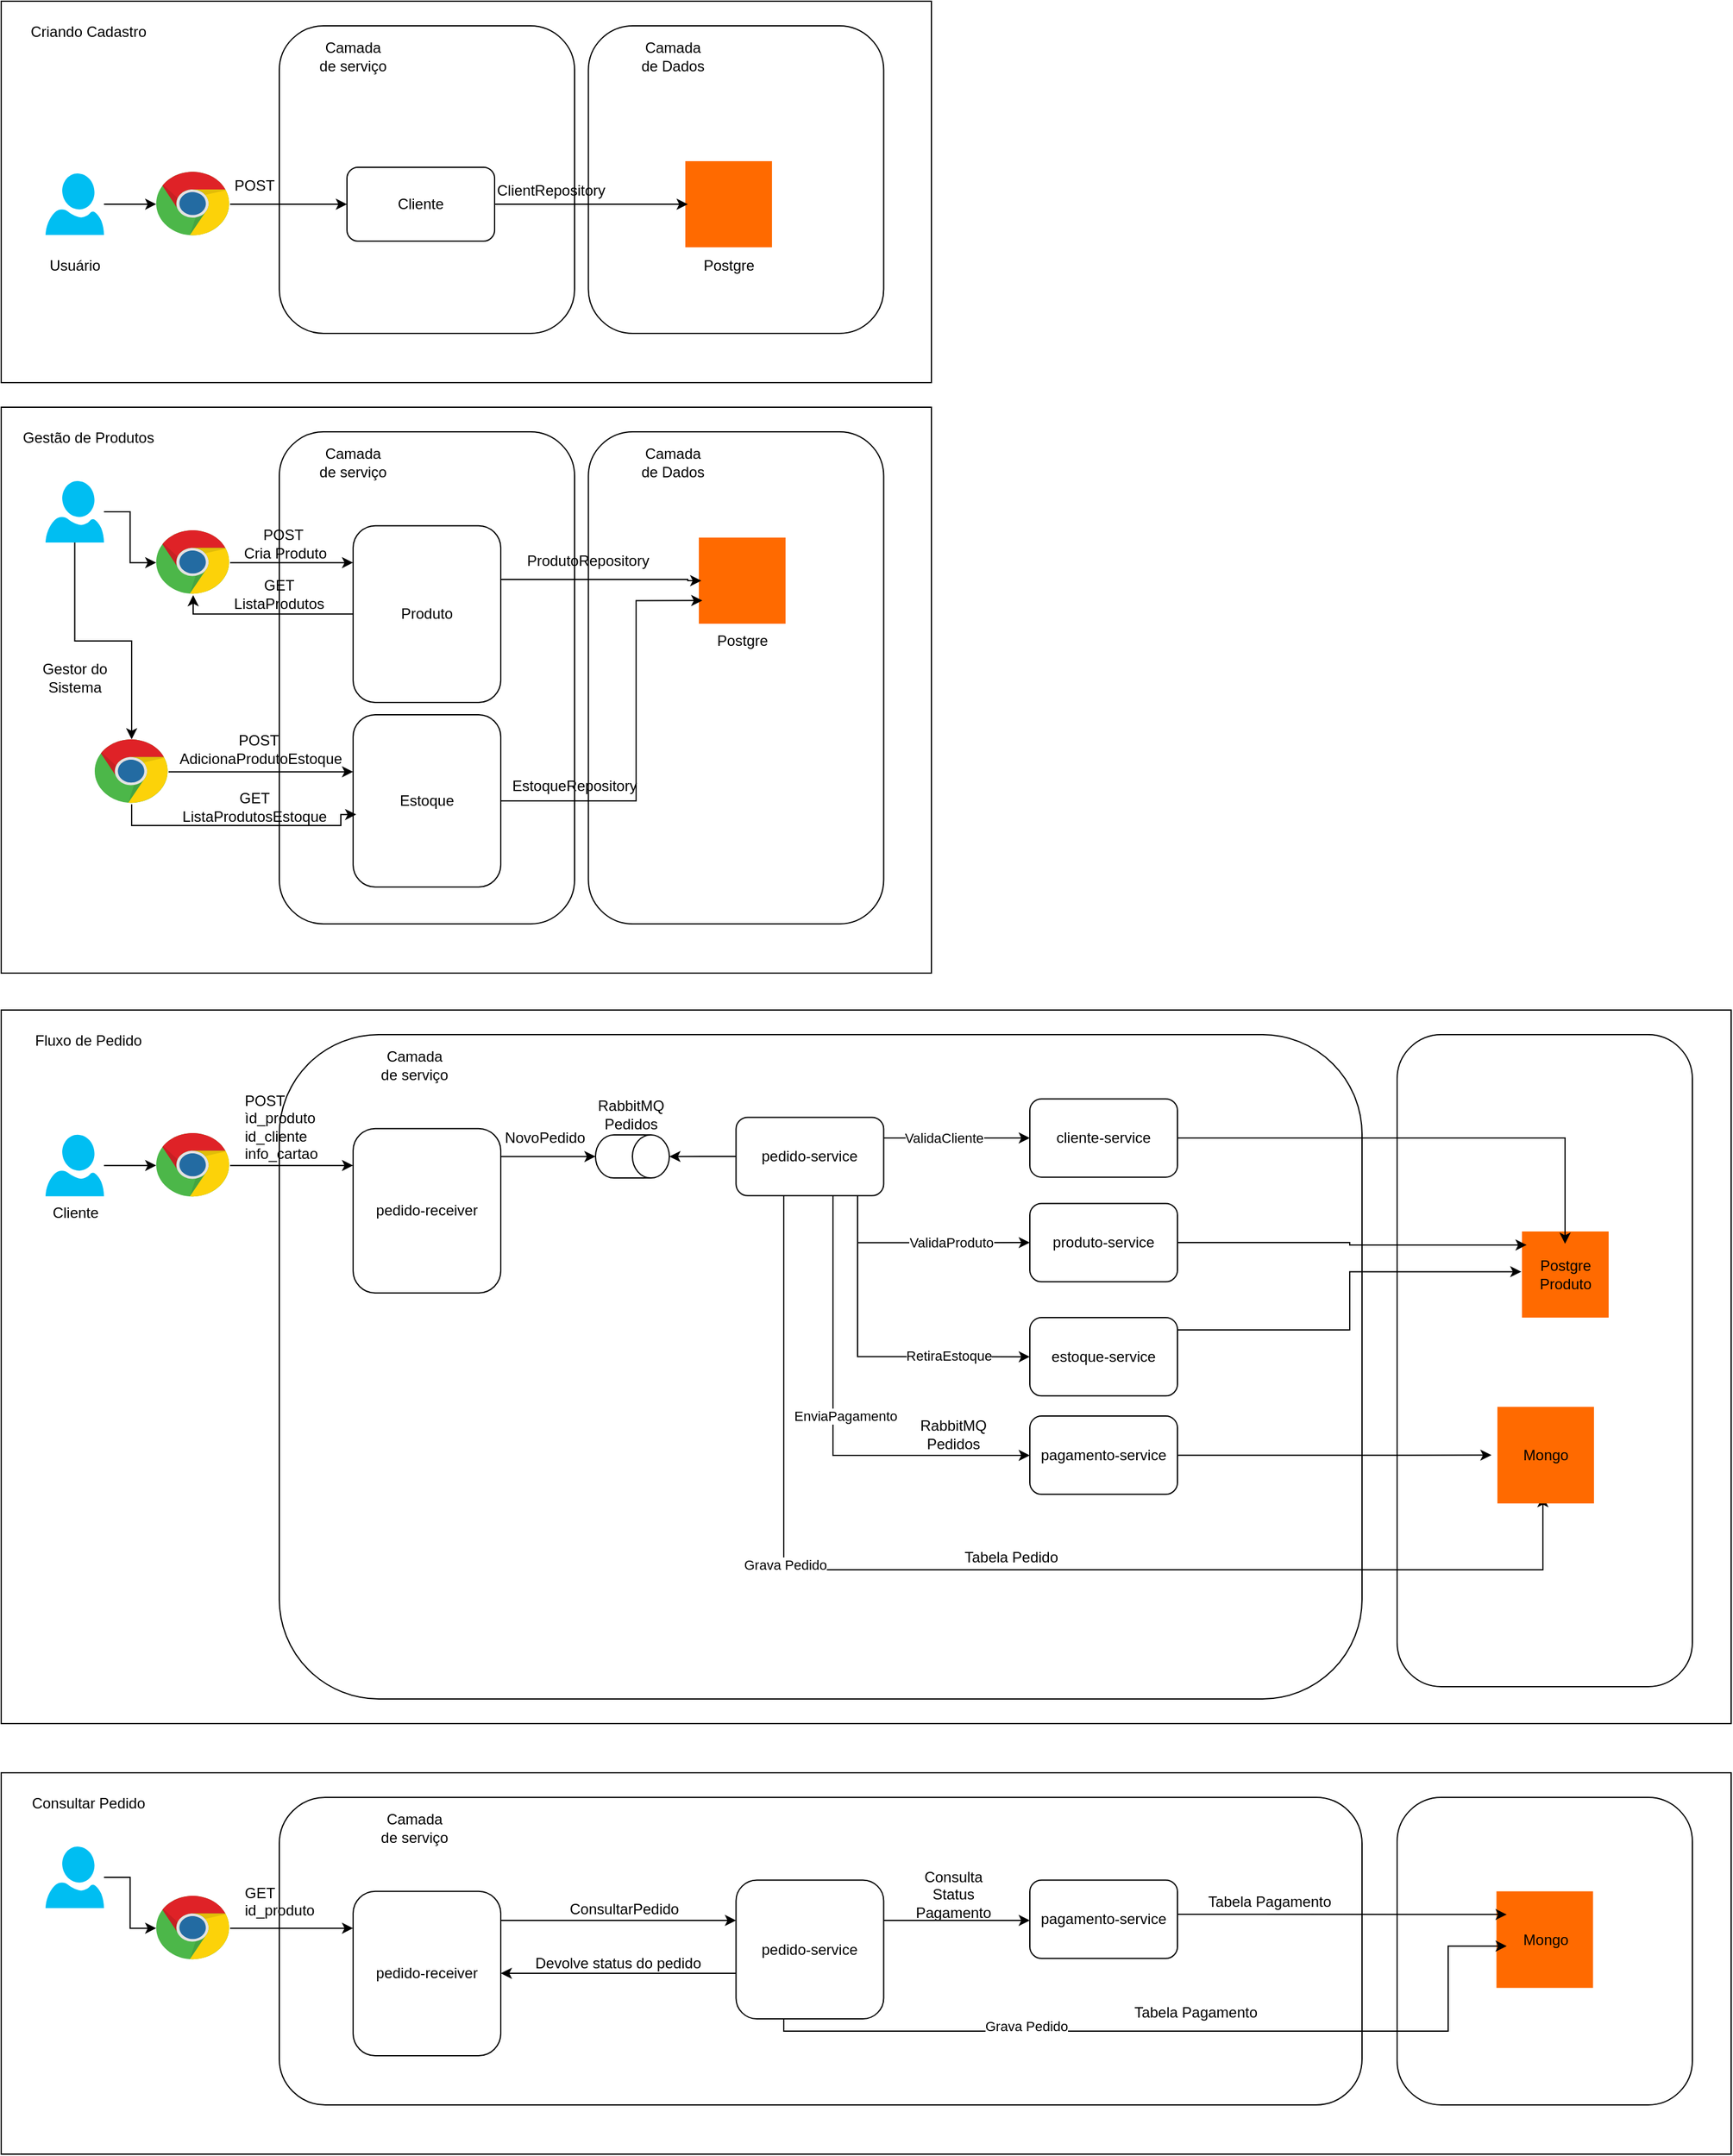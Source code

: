 <mxfile version="27.0.5" pages="3">
  <diagram id="vfVdRJ-nQ8jURo-Xbm66" name="Arquitetura de Sistema">
    <mxGraphModel dx="2037" dy="1073" grid="1" gridSize="10" guides="1" tooltips="1" connect="1" arrows="1" fold="1" page="1" pageScale="1" pageWidth="850" pageHeight="1100" math="0" shadow="0">
      <root>
        <mxCell id="0" />
        <mxCell id="1" parent="0" />
        <mxCell id="kMaA4LB59OR_5pYYrRgS-21" value="" style="rounded=0;whiteSpace=wrap;html=1;" parent="1" vertex="1">
          <mxGeometry x="24" y="670" width="756" height="310" as="geometry" />
        </mxCell>
        <mxCell id="kMaA4LB59OR_5pYYrRgS-20" style="edgeStyle=orthogonalEdgeStyle;rounded=0;orthogonalLoop=1;jettySize=auto;html=1;" parent="1" source="kMaA4LB59OR_5pYYrRgS-12" target="kMaA4LB59OR_5pYYrRgS-16" edge="1">
          <mxGeometry relative="1" as="geometry" />
        </mxCell>
        <mxCell id="kMaA4LB59OR_5pYYrRgS-12" value="" style="verticalLabelPosition=bottom;html=1;verticalAlign=top;align=center;strokeColor=none;fillColor=#00BEF2;shape=mxgraph.azure.user;" parent="1" vertex="1">
          <mxGeometry x="60" y="810" width="47.5" height="50" as="geometry" />
        </mxCell>
        <mxCell id="kMaA4LB59OR_5pYYrRgS-16" value="" style="dashed=0;outlineConnect=0;html=1;align=center;labelPosition=center;verticalLabelPosition=bottom;verticalAlign=top;shape=mxgraph.weblogos.chrome" parent="1" vertex="1">
          <mxGeometry x="150" y="808.65" width="60" height="52.7" as="geometry" />
        </mxCell>
        <mxCell id="kMaA4LB59OR_5pYYrRgS-18" value="" style="rounded=1;whiteSpace=wrap;html=1;" parent="1" vertex="1">
          <mxGeometry x="250" y="690" width="240" height="250" as="geometry" />
        </mxCell>
        <mxCell id="kMaA4LB59OR_5pYYrRgS-19" value="" style="rounded=1;whiteSpace=wrap;html=1;" parent="1" vertex="1">
          <mxGeometry x="501.22" y="690" width="240" height="250" as="geometry" />
        </mxCell>
        <mxCell id="kMaA4LB59OR_5pYYrRgS-22" value="Criando Cadastro" style="text;html=1;align=center;verticalAlign=middle;whiteSpace=wrap;rounded=0;" parent="1" vertex="1">
          <mxGeometry x="30" y="680" width="130" height="30" as="geometry" />
        </mxCell>
        <mxCell id="kMaA4LB59OR_5pYYrRgS-23" value="Cliente" style="rounded=1;whiteSpace=wrap;html=1;" parent="1" vertex="1">
          <mxGeometry x="305" y="805" width="120" height="60" as="geometry" />
        </mxCell>
        <mxCell id="kMaA4LB59OR_5pYYrRgS-24" value="Camada de serviço" style="text;html=1;align=center;verticalAlign=middle;whiteSpace=wrap;rounded=0;" parent="1" vertex="1">
          <mxGeometry x="280" y="700" width="60" height="30" as="geometry" />
        </mxCell>
        <mxCell id="kMaA4LB59OR_5pYYrRgS-25" style="edgeStyle=orthogonalEdgeStyle;rounded=0;orthogonalLoop=1;jettySize=auto;html=1;" parent="1" source="kMaA4LB59OR_5pYYrRgS-16" target="kMaA4LB59OR_5pYYrRgS-23" edge="1">
          <mxGeometry relative="1" as="geometry" />
        </mxCell>
        <mxCell id="kMaA4LB59OR_5pYYrRgS-26" value="" style="points=[];aspect=fixed;html=1;align=center;shadow=0;dashed=0;fillColor=#FF6A00;strokeColor=none;shape=mxgraph.alibaba_cloud.postgresql;" parent="1" vertex="1">
          <mxGeometry x="580" y="800" width="70.44" height="70" as="geometry" />
        </mxCell>
        <mxCell id="kMaA4LB59OR_5pYYrRgS-27" value="Postgre" style="text;html=1;align=center;verticalAlign=middle;resizable=0;points=[];autosize=1;strokeColor=none;fillColor=none;" parent="1" vertex="1">
          <mxGeometry x="585.22" y="870" width="60" height="30" as="geometry" />
        </mxCell>
        <mxCell id="kMaA4LB59OR_5pYYrRgS-28" style="edgeStyle=orthogonalEdgeStyle;rounded=0;orthogonalLoop=1;jettySize=auto;html=1;entryX=0.028;entryY=0.5;entryDx=0;entryDy=0;entryPerimeter=0;" parent="1" source="kMaA4LB59OR_5pYYrRgS-23" target="kMaA4LB59OR_5pYYrRgS-26" edge="1">
          <mxGeometry relative="1" as="geometry" />
        </mxCell>
        <mxCell id="kMaA4LB59OR_5pYYrRgS-29" value="Camada de Dados" style="text;html=1;align=center;verticalAlign=middle;whiteSpace=wrap;rounded=0;" parent="1" vertex="1">
          <mxGeometry x="540" y="700" width="60" height="30" as="geometry" />
        </mxCell>
        <mxCell id="kMaA4LB59OR_5pYYrRgS-30" value="POST" style="text;html=1;align=center;verticalAlign=middle;whiteSpace=wrap;rounded=0;" parent="1" vertex="1">
          <mxGeometry x="200" y="805" width="60" height="30" as="geometry" />
        </mxCell>
        <mxCell id="kMaA4LB59OR_5pYYrRgS-31" value="ClientRepository" style="text;html=1;align=center;verticalAlign=middle;whiteSpace=wrap;rounded=0;" parent="1" vertex="1">
          <mxGeometry x="441.22" y="808.65" width="60" height="30" as="geometry" />
        </mxCell>
        <mxCell id="k6Z3YzT89KHQUtpp1CAf-1" value="" style="rounded=0;whiteSpace=wrap;html=1;" parent="1" vertex="1">
          <mxGeometry x="24" y="1000" width="756" height="460" as="geometry" />
        </mxCell>
        <mxCell id="k6Z3YzT89KHQUtpp1CAf-2" style="edgeStyle=orthogonalEdgeStyle;rounded=0;orthogonalLoop=1;jettySize=auto;html=1;" parent="1" source="k6Z3YzT89KHQUtpp1CAf-3" target="k6Z3YzT89KHQUtpp1CAf-4" edge="1">
          <mxGeometry relative="1" as="geometry" />
        </mxCell>
        <mxCell id="k6Z3YzT89KHQUtpp1CAf-24" style="edgeStyle=orthogonalEdgeStyle;rounded=0;orthogonalLoop=1;jettySize=auto;html=1;" parent="1" source="k6Z3YzT89KHQUtpp1CAf-3" target="k6Z3YzT89KHQUtpp1CAf-23" edge="1">
          <mxGeometry relative="1" as="geometry">
            <Array as="points">
              <mxPoint x="84" y="1190" />
              <mxPoint x="130" y="1190" />
            </Array>
          </mxGeometry>
        </mxCell>
        <mxCell id="k6Z3YzT89KHQUtpp1CAf-3" value="" style="verticalLabelPosition=bottom;html=1;verticalAlign=top;align=center;strokeColor=none;fillColor=#00BEF2;shape=mxgraph.azure.user;" parent="1" vertex="1">
          <mxGeometry x="60" y="1060" width="47.5" height="50" as="geometry" />
        </mxCell>
        <mxCell id="k6Z3YzT89KHQUtpp1CAf-4" value="" style="dashed=0;outlineConnect=0;html=1;align=center;labelPosition=center;verticalLabelPosition=bottom;verticalAlign=top;shape=mxgraph.weblogos.chrome" parent="1" vertex="1">
          <mxGeometry x="150" y="1100" width="60" height="52.7" as="geometry" />
        </mxCell>
        <mxCell id="k6Z3YzT89KHQUtpp1CAf-5" value="" style="rounded=1;whiteSpace=wrap;html=1;" parent="1" vertex="1">
          <mxGeometry x="250" y="1020" width="240" height="400" as="geometry" />
        </mxCell>
        <mxCell id="k6Z3YzT89KHQUtpp1CAf-6" value="" style="rounded=1;whiteSpace=wrap;html=1;" parent="1" vertex="1">
          <mxGeometry x="501.22" y="1020" width="240" height="400" as="geometry" />
        </mxCell>
        <mxCell id="k6Z3YzT89KHQUtpp1CAf-7" value="Gestão de Produtos" style="text;html=1;align=center;verticalAlign=middle;whiteSpace=wrap;rounded=0;" parent="1" vertex="1">
          <mxGeometry x="30" y="1010" width="130" height="30" as="geometry" />
        </mxCell>
        <mxCell id="k6Z3YzT89KHQUtpp1CAf-21" style="edgeStyle=orthogonalEdgeStyle;rounded=0;orthogonalLoop=1;jettySize=auto;html=1;" parent="1" source="k6Z3YzT89KHQUtpp1CAf-8" target="k6Z3YzT89KHQUtpp1CAf-4" edge="1">
          <mxGeometry relative="1" as="geometry">
            <Array as="points">
              <mxPoint x="180" y="1168" />
            </Array>
          </mxGeometry>
        </mxCell>
        <mxCell id="k6Z3YzT89KHQUtpp1CAf-8" value="Produto" style="rounded=1;whiteSpace=wrap;html=1;" parent="1" vertex="1">
          <mxGeometry x="310" y="1096.35" width="120" height="143.65" as="geometry" />
        </mxCell>
        <mxCell id="k6Z3YzT89KHQUtpp1CAf-9" value="Camada de serviço" style="text;html=1;align=center;verticalAlign=middle;whiteSpace=wrap;rounded=0;" parent="1" vertex="1">
          <mxGeometry x="280" y="1030" width="60" height="30" as="geometry" />
        </mxCell>
        <mxCell id="k6Z3YzT89KHQUtpp1CAf-10" style="edgeStyle=orthogonalEdgeStyle;rounded=0;orthogonalLoop=1;jettySize=auto;html=1;" parent="1" source="k6Z3YzT89KHQUtpp1CAf-4" target="k6Z3YzT89KHQUtpp1CAf-8" edge="1">
          <mxGeometry relative="1" as="geometry">
            <Array as="points">
              <mxPoint x="300" y="1126" />
              <mxPoint x="300" y="1126" />
            </Array>
          </mxGeometry>
        </mxCell>
        <mxCell id="k6Z3YzT89KHQUtpp1CAf-11" value="" style="points=[];aspect=fixed;html=1;align=center;shadow=0;dashed=0;fillColor=#FF6A00;strokeColor=none;shape=mxgraph.alibaba_cloud.postgresql;" parent="1" vertex="1">
          <mxGeometry x="591" y="1106" width="70.44" height="70" as="geometry" />
        </mxCell>
        <mxCell id="k6Z3YzT89KHQUtpp1CAf-12" value="Postgre" style="text;html=1;align=center;verticalAlign=middle;resizable=0;points=[];autosize=1;strokeColor=none;fillColor=none;" parent="1" vertex="1">
          <mxGeometry x="596.22" y="1175" width="60" height="30" as="geometry" />
        </mxCell>
        <mxCell id="k6Z3YzT89KHQUtpp1CAf-13" style="edgeStyle=orthogonalEdgeStyle;rounded=0;orthogonalLoop=1;jettySize=auto;html=1;entryX=0.028;entryY=0.5;entryDx=0;entryDy=0;entryPerimeter=0;" parent="1" source="k6Z3YzT89KHQUtpp1CAf-8" target="k6Z3YzT89KHQUtpp1CAf-11" edge="1">
          <mxGeometry relative="1" as="geometry">
            <Array as="points">
              <mxPoint x="582" y="1140" />
            </Array>
          </mxGeometry>
        </mxCell>
        <mxCell id="k6Z3YzT89KHQUtpp1CAf-14" value="Camada de Dados" style="text;html=1;align=center;verticalAlign=middle;whiteSpace=wrap;rounded=0;" parent="1" vertex="1">
          <mxGeometry x="540" y="1030" width="60" height="30" as="geometry" />
        </mxCell>
        <mxCell id="k6Z3YzT89KHQUtpp1CAf-15" value="POST&amp;nbsp;&lt;div&gt;Cria Produto&lt;/div&gt;" style="text;html=1;align=center;verticalAlign=middle;whiteSpace=wrap;rounded=0;" parent="1" vertex="1">
          <mxGeometry x="200" y="1096.35" width="110" height="30" as="geometry" />
        </mxCell>
        <mxCell id="k6Z3YzT89KHQUtpp1CAf-16" value="ProdutoRepository" style="text;html=1;align=center;verticalAlign=middle;whiteSpace=wrap;rounded=0;" parent="1" vertex="1">
          <mxGeometry x="471" y="1110" width="60" height="30" as="geometry" />
        </mxCell>
        <mxCell id="k6Z3YzT89KHQUtpp1CAf-17" value="Usuário" style="text;html=1;align=center;verticalAlign=middle;whiteSpace=wrap;rounded=0;" parent="1" vertex="1">
          <mxGeometry x="54" y="870" width="60" height="30" as="geometry" />
        </mxCell>
        <mxCell id="k6Z3YzT89KHQUtpp1CAf-19" value="Estoque" style="rounded=1;whiteSpace=wrap;html=1;" parent="1" vertex="1">
          <mxGeometry x="310" y="1250" width="120" height="140" as="geometry" />
        </mxCell>
        <mxCell id="k6Z3YzT89KHQUtpp1CAf-20" value="Gestor do Sistema" style="text;html=1;align=center;verticalAlign=middle;whiteSpace=wrap;rounded=0;" parent="1" vertex="1">
          <mxGeometry x="53.75" y="1205" width="60" height="30" as="geometry" />
        </mxCell>
        <mxCell id="k6Z3YzT89KHQUtpp1CAf-22" value="GET&lt;div&gt;ListaProdutos&lt;/div&gt;" style="text;html=1;align=center;verticalAlign=middle;whiteSpace=wrap;rounded=0;" parent="1" vertex="1">
          <mxGeometry x="195" y="1137.35" width="110" height="30" as="geometry" />
        </mxCell>
        <mxCell id="k6Z3YzT89KHQUtpp1CAf-25" style="edgeStyle=orthogonalEdgeStyle;rounded=0;orthogonalLoop=1;jettySize=auto;html=1;" parent="1" source="k6Z3YzT89KHQUtpp1CAf-23" target="k6Z3YzT89KHQUtpp1CAf-19" edge="1">
          <mxGeometry relative="1" as="geometry">
            <Array as="points">
              <mxPoint x="280" y="1296" />
              <mxPoint x="280" y="1296" />
            </Array>
          </mxGeometry>
        </mxCell>
        <mxCell id="k6Z3YzT89KHQUtpp1CAf-23" value="" style="dashed=0;outlineConnect=0;html=1;align=center;labelPosition=center;verticalLabelPosition=bottom;verticalAlign=top;shape=mxgraph.weblogos.chrome" parent="1" vertex="1">
          <mxGeometry x="100" y="1270" width="60" height="52.7" as="geometry" />
        </mxCell>
        <mxCell id="k6Z3YzT89KHQUtpp1CAf-26" style="edgeStyle=orthogonalEdgeStyle;rounded=0;orthogonalLoop=1;jettySize=auto;html=1;entryX=0.04;entryY=0.731;entryDx=0;entryDy=0;entryPerimeter=0;exitX=1;exitY=0.5;exitDx=0;exitDy=0;" parent="1" source="k6Z3YzT89KHQUtpp1CAf-19" target="k6Z3YzT89KHQUtpp1CAf-11" edge="1">
          <mxGeometry relative="1" as="geometry">
            <mxPoint x="440" y="1150" as="sourcePoint" />
            <mxPoint x="603" y="1151" as="targetPoint" />
            <Array as="points">
              <mxPoint x="540" y="1320" />
              <mxPoint x="540" y="1157" />
            </Array>
          </mxGeometry>
        </mxCell>
        <mxCell id="k6Z3YzT89KHQUtpp1CAf-27" value="EstoqueRepository" style="text;html=1;align=center;verticalAlign=middle;whiteSpace=wrap;rounded=0;" parent="1" vertex="1">
          <mxGeometry x="460" y="1292.7" width="60" height="30" as="geometry" />
        </mxCell>
        <mxCell id="k6Z3YzT89KHQUtpp1CAf-28" value="POST&amp;nbsp;&lt;div&gt;AdicionaProdutoEstoque&lt;/div&gt;" style="text;html=1;align=center;verticalAlign=middle;whiteSpace=wrap;rounded=0;" parent="1" vertex="1">
          <mxGeometry x="180" y="1262.7" width="110" height="30" as="geometry" />
        </mxCell>
        <mxCell id="k6Z3YzT89KHQUtpp1CAf-29" style="edgeStyle=orthogonalEdgeStyle;rounded=0;orthogonalLoop=1;jettySize=auto;html=1;entryX=0.021;entryY=0.579;entryDx=0;entryDy=0;entryPerimeter=0;" parent="1" source="k6Z3YzT89KHQUtpp1CAf-23" target="k6Z3YzT89KHQUtpp1CAf-19" edge="1">
          <mxGeometry relative="1" as="geometry">
            <mxPoint x="170" y="1306" as="sourcePoint" />
            <mxPoint x="320" y="1306" as="targetPoint" />
            <Array as="points">
              <mxPoint x="130" y="1340" />
              <mxPoint x="300" y="1340" />
              <mxPoint x="300" y="1331" />
            </Array>
          </mxGeometry>
        </mxCell>
        <mxCell id="k6Z3YzT89KHQUtpp1CAf-30" value="GET&lt;div&gt;ListaProdutosEstoque&lt;/div&gt;" style="text;html=1;align=center;verticalAlign=middle;whiteSpace=wrap;rounded=0;" parent="1" vertex="1">
          <mxGeometry x="175" y="1310.0" width="110" height="30" as="geometry" />
        </mxCell>
        <mxCell id="k6Z3YzT89KHQUtpp1CAf-31" value="" style="rounded=0;whiteSpace=wrap;html=1;" parent="1" vertex="1">
          <mxGeometry x="24" y="1490" width="1406" height="580" as="geometry" />
        </mxCell>
        <mxCell id="k6Z3YzT89KHQUtpp1CAf-32" style="edgeStyle=orthogonalEdgeStyle;rounded=0;orthogonalLoop=1;jettySize=auto;html=1;" parent="1" source="k6Z3YzT89KHQUtpp1CAf-34" target="k6Z3YzT89KHQUtpp1CAf-35" edge="1">
          <mxGeometry relative="1" as="geometry" />
        </mxCell>
        <mxCell id="k6Z3YzT89KHQUtpp1CAf-34" value="Cliente" style="verticalLabelPosition=bottom;html=1;verticalAlign=top;align=center;strokeColor=none;fillColor=#00BEF2;shape=mxgraph.azure.user;" parent="1" vertex="1">
          <mxGeometry x="60" y="1591.35" width="47.5" height="50" as="geometry" />
        </mxCell>
        <mxCell id="k6Z3YzT89KHQUtpp1CAf-35" value="" style="dashed=0;outlineConnect=0;html=1;align=center;labelPosition=center;verticalLabelPosition=bottom;verticalAlign=top;shape=mxgraph.weblogos.chrome" parent="1" vertex="1">
          <mxGeometry x="150" y="1590" width="60" height="52.7" as="geometry" />
        </mxCell>
        <mxCell id="k6Z3YzT89KHQUtpp1CAf-36" value="" style="rounded=1;whiteSpace=wrap;html=1;" parent="1" vertex="1">
          <mxGeometry x="250" y="1510" width="880" height="540" as="geometry" />
        </mxCell>
        <mxCell id="k6Z3YzT89KHQUtpp1CAf-37" value="" style="rounded=1;whiteSpace=wrap;html=1;" parent="1" vertex="1">
          <mxGeometry x="1158.5" y="1510" width="240" height="530" as="geometry" />
        </mxCell>
        <mxCell id="k6Z3YzT89KHQUtpp1CAf-38" value="Fluxo de Pedido" style="text;html=1;align=center;verticalAlign=middle;whiteSpace=wrap;rounded=0;" parent="1" vertex="1">
          <mxGeometry x="30" y="1500" width="130" height="30" as="geometry" />
        </mxCell>
        <mxCell id="k6Z3YzT89KHQUtpp1CAf-40" value="pedido-receiver" style="rounded=1;whiteSpace=wrap;html=1;" parent="1" vertex="1">
          <mxGeometry x="310" y="1586.35" width="120" height="133.65" as="geometry" />
        </mxCell>
        <mxCell id="k6Z3YzT89KHQUtpp1CAf-41" value="Camada de serviço" style="text;html=1;align=center;verticalAlign=middle;whiteSpace=wrap;rounded=0;" parent="1" vertex="1">
          <mxGeometry x="330" y="1520" width="60" height="30" as="geometry" />
        </mxCell>
        <mxCell id="k6Z3YzT89KHQUtpp1CAf-42" style="edgeStyle=orthogonalEdgeStyle;rounded=0;orthogonalLoop=1;jettySize=auto;html=1;" parent="1" source="k6Z3YzT89KHQUtpp1CAf-35" target="k6Z3YzT89KHQUtpp1CAf-40" edge="1">
          <mxGeometry relative="1" as="geometry">
            <Array as="points">
              <mxPoint x="300" y="1616" />
              <mxPoint x="300" y="1616" />
            </Array>
          </mxGeometry>
        </mxCell>
        <mxCell id="k6Z3YzT89KHQUtpp1CAf-60" value="POST&lt;div&gt;ìd_produto&lt;/div&gt;&lt;div&gt;id_cliente&lt;/div&gt;&lt;div&gt;info_cartao&lt;/div&gt;" style="text;html=1;align=left;verticalAlign=top;whiteSpace=wrap;rounded=0;" parent="1" vertex="1">
          <mxGeometry x="220" y="1550" width="70" height="100" as="geometry" />
        </mxCell>
        <mxCell id="k6Z3YzT89KHQUtpp1CAf-69" style="edgeStyle=orthogonalEdgeStyle;rounded=0;orthogonalLoop=1;jettySize=auto;html=1;" parent="1" source="k6Z3YzT89KHQUtpp1CAf-62" target="k6Z3YzT89KHQUtpp1CAf-67" edge="1">
          <mxGeometry relative="1" as="geometry" />
        </mxCell>
        <mxCell id="k6Z3YzT89KHQUtpp1CAf-84" style="edgeStyle=orthogonalEdgeStyle;rounded=0;orthogonalLoop=1;jettySize=auto;html=1;" parent="1" source="k6Z3YzT89KHQUtpp1CAf-62" target="k6Z3YzT89KHQUtpp1CAf-74" edge="1">
          <mxGeometry relative="1" as="geometry">
            <Array as="points">
              <mxPoint x="770" y="1594" />
              <mxPoint x="770" y="1594" />
            </Array>
          </mxGeometry>
        </mxCell>
        <mxCell id="k6Z3YzT89KHQUtpp1CAf-85" value="ValidaCliente" style="edgeLabel;html=1;align=center;verticalAlign=middle;resizable=0;points=[];" parent="k6Z3YzT89KHQUtpp1CAf-84" vertex="1" connectable="0">
          <mxGeometry x="-0.583" y="1" relative="1" as="geometry">
            <mxPoint x="24" y="1" as="offset" />
          </mxGeometry>
        </mxCell>
        <mxCell id="k6Z3YzT89KHQUtpp1CAf-86" style="edgeStyle=orthogonalEdgeStyle;rounded=0;orthogonalLoop=1;jettySize=auto;html=1;entryX=0;entryY=0.5;entryDx=0;entryDy=0;" parent="1" source="k6Z3YzT89KHQUtpp1CAf-62" target="k6Z3YzT89KHQUtpp1CAf-73" edge="1">
          <mxGeometry relative="1" as="geometry">
            <Array as="points">
              <mxPoint x="720" y="1679" />
            </Array>
          </mxGeometry>
        </mxCell>
        <mxCell id="k6Z3YzT89KHQUtpp1CAf-87" value="ValidaProduto" style="edgeLabel;html=1;align=center;verticalAlign=middle;resizable=0;points=[];" parent="k6Z3YzT89KHQUtpp1CAf-86" vertex="1" connectable="0">
          <mxGeometry x="0.28" relative="1" as="geometry">
            <mxPoint as="offset" />
          </mxGeometry>
        </mxCell>
        <mxCell id="k6Z3YzT89KHQUtpp1CAf-88" style="edgeStyle=orthogonalEdgeStyle;rounded=0;orthogonalLoop=1;jettySize=auto;html=1;entryX=0;entryY=0.5;entryDx=0;entryDy=0;" parent="1" source="k6Z3YzT89KHQUtpp1CAf-62" target="k6Z3YzT89KHQUtpp1CAf-75" edge="1">
          <mxGeometry relative="1" as="geometry">
            <Array as="points">
              <mxPoint x="720" y="1772" />
            </Array>
          </mxGeometry>
        </mxCell>
        <mxCell id="k6Z3YzT89KHQUtpp1CAf-89" value="RetiraEstoque" style="edgeLabel;html=1;align=center;verticalAlign=middle;resizable=0;points=[];" parent="k6Z3YzT89KHQUtpp1CAf-88" vertex="1" connectable="0">
          <mxGeometry x="0.51" y="1" relative="1" as="geometry">
            <mxPoint as="offset" />
          </mxGeometry>
        </mxCell>
        <mxCell id="k6Z3YzT89KHQUtpp1CAf-62" value="pedido-service" style="rounded=1;whiteSpace=wrap;html=1;" parent="1" vertex="1">
          <mxGeometry x="621.22" y="1577.23" width="120" height="63.65" as="geometry" />
        </mxCell>
        <mxCell id="k6Z3YzT89KHQUtpp1CAf-63" style="edgeStyle=orthogonalEdgeStyle;rounded=0;orthogonalLoop=1;jettySize=auto;html=1;entryX=0.5;entryY=1;entryDx=0;entryDy=0;entryPerimeter=0;" parent="1" source="k6Z3YzT89KHQUtpp1CAf-40" target="k6Z3YzT89KHQUtpp1CAf-67" edge="1">
          <mxGeometry relative="1" as="geometry">
            <mxPoint x="468.339" y="1616.594" as="targetPoint" />
            <Array as="points">
              <mxPoint x="501" y="1610" />
            </Array>
          </mxGeometry>
        </mxCell>
        <mxCell id="k6Z3YzT89KHQUtpp1CAf-67" value="" style="shape=cylinder3;whiteSpace=wrap;html=1;boundedLbl=1;backgroundOutline=1;size=15;rotation=90;" parent="1" vertex="1">
          <mxGeometry x="519.5" y="1579.05" width="35" height="60" as="geometry" />
        </mxCell>
        <mxCell id="k6Z3YzT89KHQUtpp1CAf-68" value="NovoPedido" style="text;html=1;align=center;verticalAlign=middle;whiteSpace=wrap;rounded=0;" parent="1" vertex="1">
          <mxGeometry x="436" y="1579.05" width="60" height="30" as="geometry" />
        </mxCell>
        <mxCell id="k6Z3YzT89KHQUtpp1CAf-70" value="RabbitMQ&lt;div&gt;Pedidos&lt;/div&gt;" style="text;html=1;align=center;verticalAlign=middle;whiteSpace=wrap;rounded=0;" parent="1" vertex="1">
          <mxGeometry x="506.44" y="1560" width="60" height="30" as="geometry" />
        </mxCell>
        <mxCell id="k6Z3YzT89KHQUtpp1CAf-73" value="produto-service" style="rounded=1;whiteSpace=wrap;html=1;" parent="1" vertex="1">
          <mxGeometry x="860" y="1647.23" width="120" height="63.65" as="geometry" />
        </mxCell>
        <mxCell id="k6Z3YzT89KHQUtpp1CAf-74" value="cliente-service" style="rounded=1;whiteSpace=wrap;html=1;" parent="1" vertex="1">
          <mxGeometry x="860" y="1562.22" width="120" height="63.65" as="geometry" />
        </mxCell>
        <mxCell id="k6Z3YzT89KHQUtpp1CAf-75" value="estoque-service" style="rounded=1;whiteSpace=wrap;html=1;" parent="1" vertex="1">
          <mxGeometry x="860" y="1740.0" width="120" height="63.65" as="geometry" />
        </mxCell>
        <mxCell id="k6Z3YzT89KHQUtpp1CAf-83" style="edgeStyle=orthogonalEdgeStyle;rounded=0;orthogonalLoop=1;jettySize=auto;html=1;" parent="1" source="k6Z3YzT89KHQUtpp1CAf-76" edge="1">
          <mxGeometry relative="1" as="geometry">
            <mxPoint x="1235.22" y="1851.8" as="targetPoint" />
          </mxGeometry>
        </mxCell>
        <mxCell id="k6Z3YzT89KHQUtpp1CAf-76" value="pagamento-service" style="rounded=1;whiteSpace=wrap;html=1;" parent="1" vertex="1">
          <mxGeometry x="860" y="1820.0" width="120" height="63.65" as="geometry" />
        </mxCell>
        <mxCell id="k6Z3YzT89KHQUtpp1CAf-77" value="Postgre&lt;div&gt;Produto&lt;/div&gt;" style="points=[];aspect=fixed;html=1;align=center;shadow=0;dashed=0;fillColor=#FF6A00;strokeColor=none;shape=mxgraph.alibaba_cloud.postgresql;" parent="1" vertex="1">
          <mxGeometry x="1260" y="1670" width="70.44" height="70" as="geometry" />
        </mxCell>
        <mxCell id="k6Z3YzT89KHQUtpp1CAf-78" style="edgeStyle=orthogonalEdgeStyle;rounded=0;orthogonalLoop=1;jettySize=auto;html=1;entryX=0.497;entryY=0.143;entryDx=0;entryDy=0;entryPerimeter=0;" parent="1" source="k6Z3YzT89KHQUtpp1CAf-74" target="k6Z3YzT89KHQUtpp1CAf-77" edge="1">
          <mxGeometry relative="1" as="geometry">
            <mxPoint x="1256.901" y="1593.14" as="targetPoint" />
          </mxGeometry>
        </mxCell>
        <mxCell id="k6Z3YzT89KHQUtpp1CAf-79" style="edgeStyle=orthogonalEdgeStyle;rounded=0;orthogonalLoop=1;jettySize=auto;html=1;entryX=0.054;entryY=0.157;entryDx=0;entryDy=0;entryPerimeter=0;" parent="1" source="k6Z3YzT89KHQUtpp1CAf-73" target="k6Z3YzT89KHQUtpp1CAf-77" edge="1">
          <mxGeometry relative="1" as="geometry" />
        </mxCell>
        <mxCell id="k6Z3YzT89KHQUtpp1CAf-80" style="edgeStyle=orthogonalEdgeStyle;rounded=0;orthogonalLoop=1;jettySize=auto;html=1;entryX=-0.007;entryY=0.467;entryDx=0;entryDy=0;entryPerimeter=0;" parent="1" source="k6Z3YzT89KHQUtpp1CAf-75" target="k6Z3YzT89KHQUtpp1CAf-77" edge="1">
          <mxGeometry relative="1" as="geometry">
            <Array as="points">
              <mxPoint x="1120" y="1750" />
              <mxPoint x="1120" y="1703" />
            </Array>
          </mxGeometry>
        </mxCell>
        <mxCell id="k6Z3YzT89KHQUtpp1CAf-91" value="RabbitMQ&lt;div&gt;Pedidos&lt;/div&gt;" style="text;html=1;align=center;verticalAlign=middle;whiteSpace=wrap;rounded=0;" parent="1" vertex="1">
          <mxGeometry x="767.5" y="1820" width="60" height="30" as="geometry" />
        </mxCell>
        <mxCell id="k6Z3YzT89KHQUtpp1CAf-93" style="edgeStyle=orthogonalEdgeStyle;rounded=0;orthogonalLoop=1;jettySize=auto;html=1;" parent="1" source="k6Z3YzT89KHQUtpp1CAf-62" target="k6Z3YzT89KHQUtpp1CAf-76" edge="1">
          <mxGeometry relative="1" as="geometry">
            <Array as="points">
              <mxPoint x="700" y="1852" />
            </Array>
            <mxPoint x="767.5" y="1851.82" as="targetPoint" />
          </mxGeometry>
        </mxCell>
        <mxCell id="k6Z3YzT89KHQUtpp1CAf-94" value="EnviaPagamento" style="edgeLabel;html=1;align=center;verticalAlign=middle;resizable=0;points=[];" parent="k6Z3YzT89KHQUtpp1CAf-93" vertex="1" connectable="0">
          <mxGeometry x="0.74" relative="1" as="geometry">
            <mxPoint x="-102" y="-32" as="offset" />
          </mxGeometry>
        </mxCell>
        <mxCell id="k6Z3YzT89KHQUtpp1CAf-98" style="edgeStyle=orthogonalEdgeStyle;rounded=0;orthogonalLoop=1;jettySize=auto;html=1;entryX=0.471;entryY=0.923;entryDx=0;entryDy=0;entryPerimeter=0;" parent="1" source="k6Z3YzT89KHQUtpp1CAf-62" target="FukGPFuSF28QQZnMUDUw-1" edge="1">
          <mxGeometry relative="1" as="geometry">
            <Array as="points">
              <mxPoint x="660" y="1945" />
              <mxPoint x="1277" y="1945" />
            </Array>
            <mxPoint x="1260.261" y="1944.588" as="targetPoint" />
          </mxGeometry>
        </mxCell>
        <mxCell id="k6Z3YzT89KHQUtpp1CAf-99" value="Grava Pedido" style="edgeLabel;html=1;align=center;verticalAlign=middle;resizable=0;points=[];" parent="k6Z3YzT89KHQUtpp1CAf-98" vertex="1" connectable="0">
          <mxGeometry x="-0.379" y="3" relative="1" as="geometry">
            <mxPoint y="-1" as="offset" />
          </mxGeometry>
        </mxCell>
        <mxCell id="iuE6cfRMr2w5uf2Wo-1s-1" value="" style="rounded=0;whiteSpace=wrap;html=1;" parent="1" vertex="1">
          <mxGeometry x="24" y="2110" width="1406" height="310" as="geometry" />
        </mxCell>
        <mxCell id="iuE6cfRMr2w5uf2Wo-1s-2" style="edgeStyle=orthogonalEdgeStyle;rounded=0;orthogonalLoop=1;jettySize=auto;html=1;" parent="1" source="iuE6cfRMr2w5uf2Wo-1s-3" target="iuE6cfRMr2w5uf2Wo-1s-4" edge="1">
          <mxGeometry relative="1" as="geometry" />
        </mxCell>
        <mxCell id="iuE6cfRMr2w5uf2Wo-1s-3" value="" style="verticalLabelPosition=bottom;html=1;verticalAlign=top;align=center;strokeColor=none;fillColor=#00BEF2;shape=mxgraph.azure.user;" parent="1" vertex="1">
          <mxGeometry x="60" y="2170" width="47.5" height="50" as="geometry" />
        </mxCell>
        <mxCell id="iuE6cfRMr2w5uf2Wo-1s-4" value="" style="dashed=0;outlineConnect=0;html=1;align=center;labelPosition=center;verticalLabelPosition=bottom;verticalAlign=top;shape=mxgraph.weblogos.chrome" parent="1" vertex="1">
          <mxGeometry x="150" y="2210" width="60" height="52.7" as="geometry" />
        </mxCell>
        <mxCell id="iuE6cfRMr2w5uf2Wo-1s-5" value="" style="rounded=1;whiteSpace=wrap;html=1;" parent="1" vertex="1">
          <mxGeometry x="250" y="2130" width="880" height="250" as="geometry" />
        </mxCell>
        <mxCell id="iuE6cfRMr2w5uf2Wo-1s-6" value="" style="rounded=1;whiteSpace=wrap;html=1;" parent="1" vertex="1">
          <mxGeometry x="1158.5" y="2130" width="240" height="250" as="geometry" />
        </mxCell>
        <mxCell id="iuE6cfRMr2w5uf2Wo-1s-7" value="Consultar Pedido" style="text;html=1;align=center;verticalAlign=middle;whiteSpace=wrap;rounded=0;" parent="1" vertex="1">
          <mxGeometry x="30" y="2120" width="130" height="30" as="geometry" />
        </mxCell>
        <mxCell id="iuE6cfRMr2w5uf2Wo-1s-8" value="pedido-receiver" style="rounded=1;whiteSpace=wrap;html=1;" parent="1" vertex="1">
          <mxGeometry x="310" y="2206.35" width="120" height="133.65" as="geometry" />
        </mxCell>
        <mxCell id="iuE6cfRMr2w5uf2Wo-1s-9" value="Camada de serviço" style="text;html=1;align=center;verticalAlign=middle;whiteSpace=wrap;rounded=0;" parent="1" vertex="1">
          <mxGeometry x="330" y="2140" width="60" height="30" as="geometry" />
        </mxCell>
        <mxCell id="iuE6cfRMr2w5uf2Wo-1s-10" style="edgeStyle=orthogonalEdgeStyle;rounded=0;orthogonalLoop=1;jettySize=auto;html=1;" parent="1" source="iuE6cfRMr2w5uf2Wo-1s-4" target="iuE6cfRMr2w5uf2Wo-1s-8" edge="1">
          <mxGeometry relative="1" as="geometry">
            <Array as="points">
              <mxPoint x="300" y="2236" />
              <mxPoint x="300" y="2236" />
            </Array>
          </mxGeometry>
        </mxCell>
        <mxCell id="iuE6cfRMr2w5uf2Wo-1s-12" value="GET&lt;div&gt;id_produto&lt;/div&gt;" style="text;html=1;align=left;verticalAlign=top;whiteSpace=wrap;rounded=0;" parent="1" vertex="1">
          <mxGeometry x="220" y="2194.05" width="70" height="40" as="geometry" />
        </mxCell>
        <mxCell id="iuE6cfRMr2w5uf2Wo-1s-46" style="edgeStyle=orthogonalEdgeStyle;rounded=0;orthogonalLoop=1;jettySize=auto;html=1;" parent="1" source="iuE6cfRMr2w5uf2Wo-1s-20" target="iuE6cfRMr2w5uf2Wo-1s-32" edge="1">
          <mxGeometry relative="1" as="geometry">
            <Array as="points">
              <mxPoint x="770" y="2230" />
              <mxPoint x="770" y="2230" />
            </Array>
          </mxGeometry>
        </mxCell>
        <mxCell id="iuE6cfRMr2w5uf2Wo-1s-50" style="edgeStyle=orthogonalEdgeStyle;rounded=0;orthogonalLoop=1;jettySize=auto;html=1;" parent="1" source="iuE6cfRMr2w5uf2Wo-1s-20" target="iuE6cfRMr2w5uf2Wo-1s-8" edge="1">
          <mxGeometry relative="1" as="geometry">
            <Array as="points">
              <mxPoint x="580" y="2273" />
              <mxPoint x="580" y="2273" />
            </Array>
          </mxGeometry>
        </mxCell>
        <mxCell id="iuE6cfRMr2w5uf2Wo-1s-20" value="pedido-service" style="rounded=1;whiteSpace=wrap;html=1;" parent="1" vertex="1">
          <mxGeometry x="621.22" y="2197.23" width="120" height="112.77" as="geometry" />
        </mxCell>
        <mxCell id="iuE6cfRMr2w5uf2Wo-1s-21" value="Mongo" style="points=[];aspect=fixed;html=1;align=center;shadow=0;dashed=0;fillColor=#FF6A00;strokeColor=none;shape=mxgraph.alibaba_cloud.mongodb;" parent="1" vertex="1">
          <mxGeometry x="1239.25" y="2206.35" width="78.5" height="78.5" as="geometry" />
        </mxCell>
        <mxCell id="iuE6cfRMr2w5uf2Wo-1s-22" style="edgeStyle=orthogonalEdgeStyle;rounded=0;orthogonalLoop=1;jettySize=auto;html=1;" parent="1" source="iuE6cfRMr2w5uf2Wo-1s-8" target="iuE6cfRMr2w5uf2Wo-1s-20" edge="1">
          <mxGeometry relative="1" as="geometry">
            <mxPoint x="507" y="2229.05" as="targetPoint" />
            <Array as="points">
              <mxPoint x="470" y="2230" />
              <mxPoint x="470" y="2230" />
            </Array>
          </mxGeometry>
        </mxCell>
        <mxCell id="iuE6cfRMr2w5uf2Wo-1s-24" value="ConsultarPedido" style="text;html=1;align=center;verticalAlign=middle;whiteSpace=wrap;rounded=0;" parent="1" vertex="1">
          <mxGeometry x="471" y="2206.35" width="119" height="30" as="geometry" />
        </mxCell>
        <mxCell id="iuE6cfRMr2w5uf2Wo-1s-32" value="pagamento-service" style="rounded=1;whiteSpace=wrap;html=1;" parent="1" vertex="1">
          <mxGeometry x="860" y="2197.23" width="120" height="63.65" as="geometry" />
        </mxCell>
        <mxCell id="iuE6cfRMr2w5uf2Wo-1s-42" style="edgeStyle=orthogonalEdgeStyle;rounded=0;orthogonalLoop=1;jettySize=auto;html=1;entryX=0.106;entryY=0.24;entryDx=0;entryDy=0;entryPerimeter=0;" parent="1" source="iuE6cfRMr2w5uf2Wo-1s-32" target="iuE6cfRMr2w5uf2Wo-1s-21" edge="1">
          <mxGeometry relative="1" as="geometry">
            <Array as="points">
              <mxPoint x="1040" y="2225" />
              <mxPoint x="1040" y="2225" />
            </Array>
          </mxGeometry>
        </mxCell>
        <mxCell id="iuE6cfRMr2w5uf2Wo-1s-43" value="Tabela Pagamento" style="text;html=1;align=center;verticalAlign=middle;whiteSpace=wrap;rounded=0;" parent="1" vertex="1">
          <mxGeometry x="990" y="2200" width="130" height="30" as="geometry" />
        </mxCell>
        <mxCell id="iuE6cfRMr2w5uf2Wo-1s-44" style="edgeStyle=orthogonalEdgeStyle;rounded=0;orthogonalLoop=1;jettySize=auto;html=1;entryX=0.106;entryY=0.568;entryDx=0;entryDy=0;entryPerimeter=0;" parent="1" source="iuE6cfRMr2w5uf2Wo-1s-20" target="iuE6cfRMr2w5uf2Wo-1s-21" edge="1">
          <mxGeometry relative="1" as="geometry">
            <Array as="points">
              <mxPoint x="660" y="2320" />
              <mxPoint x="1200" y="2320" />
              <mxPoint x="1200" y="2251" />
            </Array>
          </mxGeometry>
        </mxCell>
        <mxCell id="iuE6cfRMr2w5uf2Wo-1s-45" value="Grava Pedido" style="edgeLabel;html=1;align=center;verticalAlign=middle;resizable=0;points=[];" parent="iuE6cfRMr2w5uf2Wo-1s-44" connectable="0" vertex="1">
          <mxGeometry x="-0.379" y="3" relative="1" as="geometry">
            <mxPoint y="-1" as="offset" />
          </mxGeometry>
        </mxCell>
        <mxCell id="iuE6cfRMr2w5uf2Wo-1s-47" value="Consulta Status Pagamento" style="text;html=1;align=center;verticalAlign=middle;whiteSpace=wrap;rounded=0;" parent="1" vertex="1">
          <mxGeometry x="767.5" y="2194.05" width="60" height="30" as="geometry" />
        </mxCell>
        <mxCell id="iuE6cfRMr2w5uf2Wo-1s-48" value="Tabela Pedido" style="text;html=1;align=center;verticalAlign=middle;whiteSpace=wrap;rounded=0;" parent="1" vertex="1">
          <mxGeometry x="780" y="1920" width="130" height="30" as="geometry" />
        </mxCell>
        <mxCell id="iuE6cfRMr2w5uf2Wo-1s-49" value="Tabela Pagamento" style="text;html=1;align=center;verticalAlign=middle;whiteSpace=wrap;rounded=0;" parent="1" vertex="1">
          <mxGeometry x="930" y="2290" width="130" height="30" as="geometry" />
        </mxCell>
        <mxCell id="iuE6cfRMr2w5uf2Wo-1s-51" value="Devolve status do pedido" style="text;html=1;align=center;verticalAlign=middle;whiteSpace=wrap;rounded=0;" parent="1" vertex="1">
          <mxGeometry x="451" y="2250" width="149" height="30" as="geometry" />
        </mxCell>
        <mxCell id="FukGPFuSF28QQZnMUDUw-1" value="Mongo" style="points=[];aspect=fixed;html=1;align=center;shadow=0;dashed=0;fillColor=#FF6A00;strokeColor=none;shape=mxgraph.alibaba_cloud.mongodb;" parent="1" vertex="1">
          <mxGeometry x="1240" y="1812.57" width="78.5" height="78.5" as="geometry" />
        </mxCell>
      </root>
    </mxGraphModel>
  </diagram>
  <diagram name="Page-1" id="a3FZpLWyr13oP5pj1oyc">
    <mxGraphModel dx="948" dy="1705" grid="1" gridSize="10" guides="1" tooltips="1" connect="1" arrows="1" fold="1" page="1" pageScale="1" pageWidth="850" pageHeight="1100" math="0" shadow="0">
      <root>
        <mxCell id="0" />
        <mxCell id="1" parent="0" />
        <mxCell id="kBfl3G-ZKAgsRKqZ92l4-2" value="" style="rounded=1;whiteSpace=wrap;html=1;" parent="1" vertex="1">
          <mxGeometry x="80" y="-30" width="830" height="430" as="geometry" />
        </mxCell>
        <mxCell id="kBfl3G-ZKAgsRKqZ92l4-1" value="Loja de Brinquedos" style="text;html=1;align=center;verticalAlign=middle;whiteSpace=wrap;rounded=0;fontStyle=1" parent="1" vertex="1">
          <mxGeometry x="100" y="-30" width="190" height="30" as="geometry" />
        </mxCell>
        <mxCell id="kBfl3G-ZKAgsRKqZ92l4-3" value="Cliente" style="swimlane;fontStyle=0;childLayout=stackLayout;horizontal=1;startSize=30;horizontalStack=0;resizeParent=1;resizeParentMax=0;resizeLast=0;collapsible=1;marginBottom=0;whiteSpace=wrap;html=1;" parent="1" vertex="1">
          <mxGeometry x="125" y="40" width="140" height="120" as="geometry" />
        </mxCell>
        <mxCell id="kBfl3G-ZKAgsRKqZ92l4-4" value="Nome" style="text;strokeColor=none;fillColor=none;align=left;verticalAlign=middle;spacingLeft=4;spacingRight=4;overflow=hidden;points=[[0,0.5],[1,0.5]];portConstraint=eastwest;rotatable=0;whiteSpace=wrap;html=1;" parent="kBfl3G-ZKAgsRKqZ92l4-3" vertex="1">
          <mxGeometry y="30" width="140" height="30" as="geometry" />
        </mxCell>
        <mxCell id="kBfl3G-ZKAgsRKqZ92l4-5" value="CPF (PK)" style="text;strokeColor=none;fillColor=none;align=left;verticalAlign=middle;spacingLeft=4;spacingRight=4;overflow=hidden;points=[[0,0.5],[1,0.5]];portConstraint=eastwest;rotatable=0;whiteSpace=wrap;html=1;" parent="kBfl3G-ZKAgsRKqZ92l4-3" vertex="1">
          <mxGeometry y="60" width="140" height="30" as="geometry" />
        </mxCell>
        <mxCell id="kBfl3G-ZKAgsRKqZ92l4-6" value="Endereço" style="text;strokeColor=none;fillColor=none;align=left;verticalAlign=middle;spacingLeft=4;spacingRight=4;overflow=hidden;points=[[0,0.5],[1,0.5]];portConstraint=eastwest;rotatable=0;whiteSpace=wrap;html=1;" parent="kBfl3G-ZKAgsRKqZ92l4-3" vertex="1">
          <mxGeometry y="90" width="140" height="30" as="geometry" />
        </mxCell>
        <mxCell id="kBfl3G-ZKAgsRKqZ92l4-7" value="Produto" style="swimlane;fontStyle=0;childLayout=stackLayout;horizontal=1;startSize=30;horizontalStack=0;resizeParent=1;resizeParentMax=0;resizeLast=0;collapsible=1;marginBottom=0;whiteSpace=wrap;html=1;" parent="1" vertex="1">
          <mxGeometry x="280" y="40" width="140" height="120" as="geometry" />
        </mxCell>
        <mxCell id="kBfl3G-ZKAgsRKqZ92l4-8" value="Nome" style="text;strokeColor=none;fillColor=none;align=left;verticalAlign=middle;spacingLeft=4;spacingRight=4;overflow=hidden;points=[[0,0.5],[1,0.5]];portConstraint=eastwest;rotatable=0;whiteSpace=wrap;html=1;" parent="kBfl3G-ZKAgsRKqZ92l4-7" vertex="1">
          <mxGeometry y="30" width="140" height="30" as="geometry" />
        </mxCell>
        <mxCell id="kBfl3G-ZKAgsRKqZ92l4-9" value="SKU" style="text;strokeColor=none;fillColor=none;align=left;verticalAlign=middle;spacingLeft=4;spacingRight=4;overflow=hidden;points=[[0,0.5],[1,0.5]];portConstraint=eastwest;rotatable=0;whiteSpace=wrap;html=1;" parent="kBfl3G-ZKAgsRKqZ92l4-7" vertex="1">
          <mxGeometry y="60" width="140" height="30" as="geometry" />
        </mxCell>
        <mxCell id="kBfl3G-ZKAgsRKqZ92l4-10" value="Preço unitário" style="text;strokeColor=none;fillColor=none;align=left;verticalAlign=middle;spacingLeft=4;spacingRight=4;overflow=hidden;points=[[0,0.5],[1,0.5]];portConstraint=eastwest;rotatable=0;whiteSpace=wrap;html=1;" parent="kBfl3G-ZKAgsRKqZ92l4-7" vertex="1">
          <mxGeometry y="90" width="140" height="30" as="geometry" />
        </mxCell>
        <mxCell id="kBfl3G-ZKAgsRKqZ92l4-12" value="Estoque" style="swimlane;fontStyle=0;childLayout=stackLayout;horizontal=1;startSize=30;horizontalStack=0;resizeParent=1;resizeParentMax=0;resizeLast=0;collapsible=1;marginBottom=0;whiteSpace=wrap;html=1;" parent="1" vertex="1">
          <mxGeometry x="430" y="40" width="140" height="90" as="geometry" />
        </mxCell>
        <mxCell id="kBfl3G-ZKAgsRKqZ92l4-13" value="Produto (FK)" style="text;strokeColor=none;fillColor=none;align=left;verticalAlign=middle;spacingLeft=4;spacingRight=4;overflow=hidden;points=[[0,0.5],[1,0.5]];portConstraint=eastwest;rotatable=0;whiteSpace=wrap;html=1;" parent="kBfl3G-ZKAgsRKqZ92l4-12" vertex="1">
          <mxGeometry y="30" width="140" height="30" as="geometry" />
        </mxCell>
        <mxCell id="kBfl3G-ZKAgsRKqZ92l4-14" value="Quantidade" style="text;strokeColor=none;fillColor=none;align=left;verticalAlign=middle;spacingLeft=4;spacingRight=4;overflow=hidden;points=[[0,0.5],[1,0.5]];portConstraint=eastwest;rotatable=0;whiteSpace=wrap;html=1;" parent="kBfl3G-ZKAgsRKqZ92l4-12" vertex="1">
          <mxGeometry y="60" width="140" height="30" as="geometry" />
        </mxCell>
        <mxCell id="kBfl3G-ZKAgsRKqZ92l4-16" value="Pedido" style="swimlane;fontStyle=0;childLayout=stackLayout;horizontal=1;startSize=30;horizontalStack=0;resizeParent=1;resizeParentMax=0;resizeLast=0;collapsible=1;marginBottom=0;whiteSpace=wrap;html=1;" parent="1" vertex="1">
          <mxGeometry x="580" y="40" width="140" height="240" as="geometry" />
        </mxCell>
        <mxCell id="kBfl3G-ZKAgsRKqZ92l4-26" value="ID do pedido (PK)" style="text;strokeColor=none;fillColor=none;align=left;verticalAlign=middle;spacingLeft=4;spacingRight=4;overflow=hidden;points=[[0,0.5],[1,0.5]];portConstraint=eastwest;rotatable=0;whiteSpace=wrap;html=1;" parent="kBfl3G-ZKAgsRKqZ92l4-16" vertex="1">
          <mxGeometry y="30" width="140" height="30" as="geometry" />
        </mxCell>
        <mxCell id="kBfl3G-ZKAgsRKqZ92l4-18" value="Itens" style="text;strokeColor=none;fillColor=none;align=left;verticalAlign=middle;spacingLeft=4;spacingRight=4;overflow=hidden;points=[[0,0.5],[1,0.5]];portConstraint=eastwest;rotatable=0;whiteSpace=wrap;html=1;" parent="kBfl3G-ZKAgsRKqZ92l4-16" vertex="1">
          <mxGeometry y="60" width="140" height="30" as="geometry" />
        </mxCell>
        <mxCell id="kBfl3G-ZKAgsRKqZ92l4-19" value="Cliente (FK)" style="text;strokeColor=none;fillColor=none;align=left;verticalAlign=middle;spacingLeft=4;spacingRight=4;overflow=hidden;points=[[0,0.5],[1,0.5]];portConstraint=eastwest;rotatable=0;whiteSpace=wrap;html=1;" parent="kBfl3G-ZKAgsRKqZ92l4-16" vertex="1">
          <mxGeometry y="90" width="140" height="30" as="geometry" />
        </mxCell>
        <mxCell id="kBfl3G-ZKAgsRKqZ92l4-25" value="Cartão de Crédito" style="text;strokeColor=none;fillColor=none;align=left;verticalAlign=middle;spacingLeft=4;spacingRight=4;overflow=hidden;points=[[0,0.5],[1,0.5]];portConstraint=eastwest;rotatable=0;whiteSpace=wrap;html=1;" parent="kBfl3G-ZKAgsRKqZ92l4-16" vertex="1">
          <mxGeometry y="120" width="140" height="30" as="geometry" />
        </mxCell>
        <mxCell id="kBfl3G-ZKAgsRKqZ92l4-27" value="Data do pedido" style="text;strokeColor=none;fillColor=none;align=left;verticalAlign=middle;spacingLeft=4;spacingRight=4;overflow=hidden;points=[[0,0.5],[1,0.5]];portConstraint=eastwest;rotatable=0;whiteSpace=wrap;html=1;" parent="kBfl3G-ZKAgsRKqZ92l4-16" vertex="1">
          <mxGeometry y="150" width="140" height="30" as="geometry" />
        </mxCell>
        <mxCell id="kBfl3G-ZKAgsRKqZ92l4-28" value="Status" style="text;strokeColor=none;fillColor=none;align=left;verticalAlign=middle;spacingLeft=4;spacingRight=4;overflow=hidden;points=[[0,0.5],[1,0.5]];portConstraint=eastwest;rotatable=0;whiteSpace=wrap;html=1;" parent="kBfl3G-ZKAgsRKqZ92l4-16" vertex="1">
          <mxGeometry y="180" width="140" height="30" as="geometry" />
        </mxCell>
        <mxCell id="kBfl3G-ZKAgsRKqZ92l4-39" value="Preço Total do pedido" style="text;strokeColor=none;fillColor=none;align=left;verticalAlign=middle;spacingLeft=4;spacingRight=4;overflow=hidden;points=[[0,0.5],[1,0.5]];portConstraint=eastwest;rotatable=0;whiteSpace=wrap;html=1;" parent="kBfl3G-ZKAgsRKqZ92l4-16" vertex="1">
          <mxGeometry y="210" width="140" height="30" as="geometry" />
        </mxCell>
        <mxCell id="kBfl3G-ZKAgsRKqZ92l4-20" value="Pagamento" style="swimlane;fontStyle=0;childLayout=stackLayout;horizontal=1;startSize=30;horizontalStack=0;resizeParent=1;resizeParentMax=0;resizeLast=0;collapsible=1;marginBottom=0;whiteSpace=wrap;html=1;" parent="1" vertex="1">
          <mxGeometry x="125" y="190" width="140" height="120" as="geometry" />
        </mxCell>
        <mxCell id="kBfl3G-ZKAgsRKqZ92l4-21" value="Cartão Credito" style="text;strokeColor=none;fillColor=none;align=left;verticalAlign=middle;spacingLeft=4;spacingRight=4;overflow=hidden;points=[[0,0.5],[1,0.5]];portConstraint=eastwest;rotatable=0;whiteSpace=wrap;html=1;" parent="kBfl3G-ZKAgsRKqZ92l4-20" vertex="1">
          <mxGeometry y="30" width="140" height="30" as="geometry" />
        </mxCell>
        <mxCell id="kBfl3G-ZKAgsRKqZ92l4-22" value="Item 2" style="text;strokeColor=none;fillColor=none;align=left;verticalAlign=middle;spacingLeft=4;spacingRight=4;overflow=hidden;points=[[0,0.5],[1,0.5]];portConstraint=eastwest;rotatable=0;whiteSpace=wrap;html=1;" parent="kBfl3G-ZKAgsRKqZ92l4-20" vertex="1">
          <mxGeometry y="60" width="140" height="30" as="geometry" />
        </mxCell>
        <mxCell id="kBfl3G-ZKAgsRKqZ92l4-23" value="Item 3" style="text;strokeColor=none;fillColor=none;align=left;verticalAlign=middle;spacingLeft=4;spacingRight=4;overflow=hidden;points=[[0,0.5],[1,0.5]];portConstraint=eastwest;rotatable=0;whiteSpace=wrap;html=1;" parent="kBfl3G-ZKAgsRKqZ92l4-20" vertex="1">
          <mxGeometry y="90" width="140" height="30" as="geometry" />
        </mxCell>
        <mxCell id="kBfl3G-ZKAgsRKqZ92l4-24" value="Mock De gestão de pagamento" style="rounded=1;whiteSpace=wrap;html=1;" parent="1" vertex="1">
          <mxGeometry x="290" y="190" width="120" height="60" as="geometry" />
        </mxCell>
        <mxCell id="kBfl3G-ZKAgsRKqZ92l4-30" value="Itens do pedido" style="swimlane;fontStyle=0;childLayout=stackLayout;horizontal=1;startSize=30;horizontalStack=0;resizeParent=1;resizeParentMax=0;resizeLast=0;collapsible=1;marginBottom=0;whiteSpace=wrap;html=1;" parent="1" vertex="1">
          <mxGeometry x="730" y="40" width="140" height="180" as="geometry" />
        </mxCell>
        <mxCell id="kBfl3G-ZKAgsRKqZ92l4-38" value="ID Incremental (PK)" style="text;strokeColor=none;fillColor=none;align=left;verticalAlign=middle;spacingLeft=4;spacingRight=4;overflow=hidden;points=[[0,0.5],[1,0.5]];portConstraint=eastwest;rotatable=0;whiteSpace=wrap;html=1;" parent="kBfl3G-ZKAgsRKqZ92l4-30" vertex="1">
          <mxGeometry y="30" width="140" height="30" as="geometry" />
        </mxCell>
        <mxCell id="kBfl3G-ZKAgsRKqZ92l4-31" value="ID do pedido (FK)" style="text;strokeColor=none;fillColor=none;align=left;verticalAlign=middle;spacingLeft=4;spacingRight=4;overflow=hidden;points=[[0,0.5],[1,0.5]];portConstraint=eastwest;rotatable=0;whiteSpace=wrap;html=1;" parent="kBfl3G-ZKAgsRKqZ92l4-30" vertex="1">
          <mxGeometry y="60" width="140" height="30" as="geometry" />
        </mxCell>
        <mxCell id="kBfl3G-ZKAgsRKqZ92l4-32" value="Produto (FK)" style="text;strokeColor=none;fillColor=none;align=left;verticalAlign=middle;spacingLeft=4;spacingRight=4;overflow=hidden;points=[[0,0.5],[1,0.5]];portConstraint=eastwest;rotatable=0;whiteSpace=wrap;html=1;" parent="kBfl3G-ZKAgsRKqZ92l4-30" vertex="1">
          <mxGeometry y="90" width="140" height="30" as="geometry" />
        </mxCell>
        <mxCell id="kBfl3G-ZKAgsRKqZ92l4-33" value="Quantidade" style="text;strokeColor=none;fillColor=none;align=left;verticalAlign=middle;spacingLeft=4;spacingRight=4;overflow=hidden;points=[[0,0.5],[1,0.5]];portConstraint=eastwest;rotatable=0;whiteSpace=wrap;html=1;" parent="kBfl3G-ZKAgsRKqZ92l4-30" vertex="1">
          <mxGeometry y="120" width="140" height="30" as="geometry" />
        </mxCell>
        <mxCell id="kBfl3G-ZKAgsRKqZ92l4-35" value="Preço Total dos itens" style="text;strokeColor=none;fillColor=none;align=left;verticalAlign=middle;spacingLeft=4;spacingRight=4;overflow=hidden;points=[[0,0.5],[1,0.5]];portConstraint=eastwest;rotatable=0;whiteSpace=wrap;html=1;" parent="kBfl3G-ZKAgsRKqZ92l4-30" vertex="1">
          <mxGeometry y="150" width="140" height="30" as="geometry" />
        </mxCell>
      </root>
    </mxGraphModel>
  </diagram>
  <diagram id="Ji2WvCngZm7GngDUDPcM" name="pedidos">
    <mxGraphModel dx="1426" dy="-418" grid="1" gridSize="10" guides="1" tooltips="1" connect="1" arrows="1" fold="1" page="1" pageScale="1" pageWidth="827" pageHeight="1169" math="0" shadow="0">
      <root>
        <mxCell id="0" />
        <mxCell id="1" parent="0" />
        <mxCell id="u76v-qcpaVpkkCXoTyXi-1" value="" style="rounded=0;whiteSpace=wrap;html=1;" vertex="1" parent="1">
          <mxGeometry x="24" y="1490" width="1406" height="580" as="geometry" />
        </mxCell>
        <mxCell id="u76v-qcpaVpkkCXoTyXi-2" style="edgeStyle=orthogonalEdgeStyle;rounded=0;orthogonalLoop=1;jettySize=auto;html=1;" edge="1" parent="1" source="u76v-qcpaVpkkCXoTyXi-3" target="u76v-qcpaVpkkCXoTyXi-4">
          <mxGeometry relative="1" as="geometry" />
        </mxCell>
        <mxCell id="u76v-qcpaVpkkCXoTyXi-3" value="Cliente" style="verticalLabelPosition=bottom;html=1;verticalAlign=top;align=center;strokeColor=none;fillColor=#00BEF2;shape=mxgraph.azure.user;" vertex="1" parent="1">
          <mxGeometry x="60" y="1591.35" width="47.5" height="50" as="geometry" />
        </mxCell>
        <mxCell id="u76v-qcpaVpkkCXoTyXi-4" value="" style="dashed=0;outlineConnect=0;html=1;align=center;labelPosition=center;verticalLabelPosition=bottom;verticalAlign=top;shape=mxgraph.weblogos.chrome" vertex="1" parent="1">
          <mxGeometry x="150" y="1590" width="60" height="52.7" as="geometry" />
        </mxCell>
        <mxCell id="u76v-qcpaVpkkCXoTyXi-5" value="" style="rounded=1;whiteSpace=wrap;html=1;" vertex="1" parent="1">
          <mxGeometry x="250" y="1510" width="880" height="540" as="geometry" />
        </mxCell>
        <mxCell id="u76v-qcpaVpkkCXoTyXi-6" value="" style="rounded=1;whiteSpace=wrap;html=1;" vertex="1" parent="1">
          <mxGeometry x="1158.5" y="1510" width="240" height="530" as="geometry" />
        </mxCell>
        <mxCell id="u76v-qcpaVpkkCXoTyXi-7" value="Fluxo de Pedido" style="text;html=1;align=center;verticalAlign=middle;whiteSpace=wrap;rounded=0;" vertex="1" parent="1">
          <mxGeometry x="30" y="1500" width="130" height="30" as="geometry" />
        </mxCell>
        <mxCell id="u76v-qcpaVpkkCXoTyXi-8" value="pedido-receiver" style="rounded=1;whiteSpace=wrap;html=1;" vertex="1" parent="1">
          <mxGeometry x="310" y="1586.35" width="120" height="133.65" as="geometry" />
        </mxCell>
        <mxCell id="u76v-qcpaVpkkCXoTyXi-9" value="Camada de serviço" style="text;html=1;align=center;verticalAlign=middle;whiteSpace=wrap;rounded=0;" vertex="1" parent="1">
          <mxGeometry x="330" y="1520" width="60" height="30" as="geometry" />
        </mxCell>
        <mxCell id="u76v-qcpaVpkkCXoTyXi-10" style="edgeStyle=orthogonalEdgeStyle;rounded=0;orthogonalLoop=1;jettySize=auto;html=1;" edge="1" parent="1" source="u76v-qcpaVpkkCXoTyXi-4" target="u76v-qcpaVpkkCXoTyXi-8">
          <mxGeometry relative="1" as="geometry">
            <Array as="points">
              <mxPoint x="300" y="1616" />
              <mxPoint x="300" y="1616" />
            </Array>
          </mxGeometry>
        </mxCell>
        <mxCell id="u76v-qcpaVpkkCXoTyXi-11" value="POST&lt;div&gt;ìd_produto&lt;/div&gt;&lt;div&gt;id_cliente&lt;/div&gt;&lt;div&gt;info_cartao&lt;/div&gt;" style="text;html=1;align=left;verticalAlign=top;whiteSpace=wrap;rounded=0;" vertex="1" parent="1">
          <mxGeometry x="220" y="1550" width="70" height="100" as="geometry" />
        </mxCell>
        <mxCell id="u76v-qcpaVpkkCXoTyXi-12" style="edgeStyle=orthogonalEdgeStyle;rounded=0;orthogonalLoop=1;jettySize=auto;html=1;" edge="1" parent="1" source="u76v-qcpaVpkkCXoTyXi-19" target="u76v-qcpaVpkkCXoTyXi-21">
          <mxGeometry relative="1" as="geometry" />
        </mxCell>
        <mxCell id="u76v-qcpaVpkkCXoTyXi-13" style="edgeStyle=orthogonalEdgeStyle;rounded=0;orthogonalLoop=1;jettySize=auto;html=1;" edge="1" parent="1" source="u76v-qcpaVpkkCXoTyXi-19" target="u76v-qcpaVpkkCXoTyXi-25">
          <mxGeometry relative="1" as="geometry">
            <Array as="points">
              <mxPoint x="770" y="1594" />
              <mxPoint x="770" y="1594" />
            </Array>
          </mxGeometry>
        </mxCell>
        <mxCell id="u76v-qcpaVpkkCXoTyXi-14" value="ValidaCliente" style="edgeLabel;html=1;align=center;verticalAlign=middle;resizable=0;points=[];" vertex="1" connectable="0" parent="u76v-qcpaVpkkCXoTyXi-13">
          <mxGeometry x="-0.583" y="1" relative="1" as="geometry">
            <mxPoint x="24" y="1" as="offset" />
          </mxGeometry>
        </mxCell>
        <mxCell id="u76v-qcpaVpkkCXoTyXi-15" style="edgeStyle=orthogonalEdgeStyle;rounded=0;orthogonalLoop=1;jettySize=auto;html=1;entryX=0;entryY=0.5;entryDx=0;entryDy=0;" edge="1" parent="1" source="u76v-qcpaVpkkCXoTyXi-19" target="u76v-qcpaVpkkCXoTyXi-24">
          <mxGeometry relative="1" as="geometry">
            <Array as="points">
              <mxPoint x="720" y="1679" />
            </Array>
          </mxGeometry>
        </mxCell>
        <mxCell id="u76v-qcpaVpkkCXoTyXi-16" value="ValidaProduto" style="edgeLabel;html=1;align=center;verticalAlign=middle;resizable=0;points=[];" vertex="1" connectable="0" parent="u76v-qcpaVpkkCXoTyXi-15">
          <mxGeometry x="0.28" relative="1" as="geometry">
            <mxPoint as="offset" />
          </mxGeometry>
        </mxCell>
        <mxCell id="u76v-qcpaVpkkCXoTyXi-17" style="edgeStyle=orthogonalEdgeStyle;rounded=0;orthogonalLoop=1;jettySize=auto;html=1;entryX=0;entryY=0.5;entryDx=0;entryDy=0;" edge="1" parent="1" source="u76v-qcpaVpkkCXoTyXi-19" target="u76v-qcpaVpkkCXoTyXi-26">
          <mxGeometry relative="1" as="geometry">
            <Array as="points">
              <mxPoint x="720" y="1772" />
            </Array>
          </mxGeometry>
        </mxCell>
        <mxCell id="u76v-qcpaVpkkCXoTyXi-18" value="RetiraEstoque" style="edgeLabel;html=1;align=center;verticalAlign=middle;resizable=0;points=[];" vertex="1" connectable="0" parent="u76v-qcpaVpkkCXoTyXi-17">
          <mxGeometry x="0.51" y="1" relative="1" as="geometry">
            <mxPoint as="offset" />
          </mxGeometry>
        </mxCell>
        <mxCell id="u76v-qcpaVpkkCXoTyXi-19" value="pedido-service" style="rounded=1;whiteSpace=wrap;html=1;" vertex="1" parent="1">
          <mxGeometry x="621.22" y="1577.23" width="120" height="63.65" as="geometry" />
        </mxCell>
        <mxCell id="u76v-qcpaVpkkCXoTyXi-20" style="edgeStyle=orthogonalEdgeStyle;rounded=0;orthogonalLoop=1;jettySize=auto;html=1;entryX=0.5;entryY=1;entryDx=0;entryDy=0;entryPerimeter=0;" edge="1" parent="1" source="u76v-qcpaVpkkCXoTyXi-8" target="u76v-qcpaVpkkCXoTyXi-21">
          <mxGeometry relative="1" as="geometry">
            <mxPoint x="468.339" y="1616.594" as="targetPoint" />
            <Array as="points">
              <mxPoint x="501" y="1610" />
            </Array>
          </mxGeometry>
        </mxCell>
        <mxCell id="u76v-qcpaVpkkCXoTyXi-21" value="" style="shape=cylinder3;whiteSpace=wrap;html=1;boundedLbl=1;backgroundOutline=1;size=15;rotation=90;" vertex="1" parent="1">
          <mxGeometry x="519.5" y="1579.05" width="35" height="60" as="geometry" />
        </mxCell>
        <mxCell id="u76v-qcpaVpkkCXoTyXi-22" value="NovoPedido" style="text;html=1;align=center;verticalAlign=middle;whiteSpace=wrap;rounded=0;" vertex="1" parent="1">
          <mxGeometry x="436" y="1579.05" width="60" height="30" as="geometry" />
        </mxCell>
        <mxCell id="u76v-qcpaVpkkCXoTyXi-23" value="RabbitMQ&lt;div&gt;Pedidos&lt;/div&gt;" style="text;html=1;align=center;verticalAlign=middle;whiteSpace=wrap;rounded=0;" vertex="1" parent="1">
          <mxGeometry x="506.44" y="1560" width="60" height="30" as="geometry" />
        </mxCell>
        <mxCell id="u76v-qcpaVpkkCXoTyXi-24" value="produto-service" style="rounded=1;whiteSpace=wrap;html=1;" vertex="1" parent="1">
          <mxGeometry x="860" y="1647.23" width="120" height="63.65" as="geometry" />
        </mxCell>
        <mxCell id="u76v-qcpaVpkkCXoTyXi-25" value="cliente-service" style="rounded=1;whiteSpace=wrap;html=1;" vertex="1" parent="1">
          <mxGeometry x="860" y="1562.22" width="120" height="63.65" as="geometry" />
        </mxCell>
        <mxCell id="u76v-qcpaVpkkCXoTyXi-26" value="estoque-service" style="rounded=1;whiteSpace=wrap;html=1;" vertex="1" parent="1">
          <mxGeometry x="860" y="1740.0" width="120" height="63.65" as="geometry" />
        </mxCell>
        <mxCell id="u76v-qcpaVpkkCXoTyXi-27" style="edgeStyle=orthogonalEdgeStyle;rounded=0;orthogonalLoop=1;jettySize=auto;html=1;" edge="1" parent="1" source="u76v-qcpaVpkkCXoTyXi-28">
          <mxGeometry relative="1" as="geometry">
            <mxPoint x="1235.22" y="1851.8" as="targetPoint" />
          </mxGeometry>
        </mxCell>
        <mxCell id="u76v-qcpaVpkkCXoTyXi-28" value="pagamento-service" style="rounded=1;whiteSpace=wrap;html=1;" vertex="1" parent="1">
          <mxGeometry x="860" y="1820.0" width="120" height="63.65" as="geometry" />
        </mxCell>
        <mxCell id="u76v-qcpaVpkkCXoTyXi-29" value="Postgre&lt;div&gt;Produto&lt;/div&gt;" style="points=[];aspect=fixed;html=1;align=center;shadow=0;dashed=0;fillColor=#FF6A00;strokeColor=none;shape=mxgraph.alibaba_cloud.postgresql;" vertex="1" parent="1">
          <mxGeometry x="1260" y="1670" width="70.44" height="70" as="geometry" />
        </mxCell>
        <mxCell id="u76v-qcpaVpkkCXoTyXi-30" style="edgeStyle=orthogonalEdgeStyle;rounded=0;orthogonalLoop=1;jettySize=auto;html=1;entryX=0.497;entryY=0.143;entryDx=0;entryDy=0;entryPerimeter=0;" edge="1" parent="1" source="u76v-qcpaVpkkCXoTyXi-25" target="u76v-qcpaVpkkCXoTyXi-29">
          <mxGeometry relative="1" as="geometry">
            <mxPoint x="1256.901" y="1593.14" as="targetPoint" />
          </mxGeometry>
        </mxCell>
        <mxCell id="u76v-qcpaVpkkCXoTyXi-31" style="edgeStyle=orthogonalEdgeStyle;rounded=0;orthogonalLoop=1;jettySize=auto;html=1;entryX=0.054;entryY=0.157;entryDx=0;entryDy=0;entryPerimeter=0;" edge="1" parent="1" source="u76v-qcpaVpkkCXoTyXi-24" target="u76v-qcpaVpkkCXoTyXi-29">
          <mxGeometry relative="1" as="geometry" />
        </mxCell>
        <mxCell id="u76v-qcpaVpkkCXoTyXi-32" style="edgeStyle=orthogonalEdgeStyle;rounded=0;orthogonalLoop=1;jettySize=auto;html=1;entryX=-0.007;entryY=0.467;entryDx=0;entryDy=0;entryPerimeter=0;" edge="1" parent="1" source="u76v-qcpaVpkkCXoTyXi-26" target="u76v-qcpaVpkkCXoTyXi-29">
          <mxGeometry relative="1" as="geometry">
            <Array as="points">
              <mxPoint x="1120" y="1750" />
              <mxPoint x="1120" y="1703" />
            </Array>
          </mxGeometry>
        </mxCell>
        <mxCell id="u76v-qcpaVpkkCXoTyXi-33" value="RabbitMQ&lt;div&gt;Pedidos&lt;/div&gt;" style="text;html=1;align=center;verticalAlign=middle;whiteSpace=wrap;rounded=0;" vertex="1" parent="1">
          <mxGeometry x="767.5" y="1820" width="60" height="30" as="geometry" />
        </mxCell>
        <mxCell id="u76v-qcpaVpkkCXoTyXi-34" style="edgeStyle=orthogonalEdgeStyle;rounded=0;orthogonalLoop=1;jettySize=auto;html=1;" edge="1" parent="1" source="u76v-qcpaVpkkCXoTyXi-19" target="u76v-qcpaVpkkCXoTyXi-28">
          <mxGeometry relative="1" as="geometry">
            <Array as="points">
              <mxPoint x="700" y="1852" />
            </Array>
            <mxPoint x="767.5" y="1851.82" as="targetPoint" />
          </mxGeometry>
        </mxCell>
        <mxCell id="u76v-qcpaVpkkCXoTyXi-35" value="EnviaPagamento" style="edgeLabel;html=1;align=center;verticalAlign=middle;resizable=0;points=[];" vertex="1" connectable="0" parent="u76v-qcpaVpkkCXoTyXi-34">
          <mxGeometry x="0.74" relative="1" as="geometry">
            <mxPoint x="-102" y="-32" as="offset" />
          </mxGeometry>
        </mxCell>
        <mxCell id="u76v-qcpaVpkkCXoTyXi-36" style="edgeStyle=orthogonalEdgeStyle;rounded=0;orthogonalLoop=1;jettySize=auto;html=1;entryX=0.471;entryY=0.923;entryDx=0;entryDy=0;entryPerimeter=0;" edge="1" parent="1" source="u76v-qcpaVpkkCXoTyXi-19" target="u76v-qcpaVpkkCXoTyXi-64">
          <mxGeometry relative="1" as="geometry">
            <Array as="points">
              <mxPoint x="660" y="1945" />
              <mxPoint x="1277" y="1945" />
            </Array>
            <mxPoint x="1260.261" y="1944.588" as="targetPoint" />
          </mxGeometry>
        </mxCell>
        <mxCell id="u76v-qcpaVpkkCXoTyXi-37" value="Grava Pedido" style="edgeLabel;html=1;align=center;verticalAlign=middle;resizable=0;points=[];" vertex="1" connectable="0" parent="u76v-qcpaVpkkCXoTyXi-36">
          <mxGeometry x="-0.379" y="3" relative="1" as="geometry">
            <mxPoint y="-1" as="offset" />
          </mxGeometry>
        </mxCell>
        <mxCell id="u76v-qcpaVpkkCXoTyXi-38" value="" style="rounded=0;whiteSpace=wrap;html=1;" vertex="1" parent="1">
          <mxGeometry x="24" y="2110" width="1406" height="310" as="geometry" />
        </mxCell>
        <mxCell id="u76v-qcpaVpkkCXoTyXi-39" style="edgeStyle=orthogonalEdgeStyle;rounded=0;orthogonalLoop=1;jettySize=auto;html=1;" edge="1" parent="1" source="u76v-qcpaVpkkCXoTyXi-40" target="u76v-qcpaVpkkCXoTyXi-41">
          <mxGeometry relative="1" as="geometry" />
        </mxCell>
        <mxCell id="u76v-qcpaVpkkCXoTyXi-40" value="" style="verticalLabelPosition=bottom;html=1;verticalAlign=top;align=center;strokeColor=none;fillColor=#00BEF2;shape=mxgraph.azure.user;" vertex="1" parent="1">
          <mxGeometry x="60" y="2170" width="47.5" height="50" as="geometry" />
        </mxCell>
        <mxCell id="u76v-qcpaVpkkCXoTyXi-41" value="" style="dashed=0;outlineConnect=0;html=1;align=center;labelPosition=center;verticalLabelPosition=bottom;verticalAlign=top;shape=mxgraph.weblogos.chrome" vertex="1" parent="1">
          <mxGeometry x="150" y="2210" width="60" height="52.7" as="geometry" />
        </mxCell>
        <mxCell id="u76v-qcpaVpkkCXoTyXi-42" value="" style="rounded=1;whiteSpace=wrap;html=1;" vertex="1" parent="1">
          <mxGeometry x="250" y="2130" width="880" height="250" as="geometry" />
        </mxCell>
        <mxCell id="u76v-qcpaVpkkCXoTyXi-43" value="" style="rounded=1;whiteSpace=wrap;html=1;" vertex="1" parent="1">
          <mxGeometry x="1158.5" y="2130" width="240" height="250" as="geometry" />
        </mxCell>
        <mxCell id="u76v-qcpaVpkkCXoTyXi-44" value="Consultar Pedido" style="text;html=1;align=center;verticalAlign=middle;whiteSpace=wrap;rounded=0;" vertex="1" parent="1">
          <mxGeometry x="30" y="2120" width="130" height="30" as="geometry" />
        </mxCell>
        <mxCell id="u76v-qcpaVpkkCXoTyXi-45" value="pedido-receiver" style="rounded=1;whiteSpace=wrap;html=1;" vertex="1" parent="1">
          <mxGeometry x="310" y="2206.35" width="120" height="133.65" as="geometry" />
        </mxCell>
        <mxCell id="u76v-qcpaVpkkCXoTyXi-46" value="Camada de serviço" style="text;html=1;align=center;verticalAlign=middle;whiteSpace=wrap;rounded=0;" vertex="1" parent="1">
          <mxGeometry x="330" y="2140" width="60" height="30" as="geometry" />
        </mxCell>
        <mxCell id="u76v-qcpaVpkkCXoTyXi-47" style="edgeStyle=orthogonalEdgeStyle;rounded=0;orthogonalLoop=1;jettySize=auto;html=1;" edge="1" parent="1" source="u76v-qcpaVpkkCXoTyXi-41" target="u76v-qcpaVpkkCXoTyXi-45">
          <mxGeometry relative="1" as="geometry">
            <Array as="points">
              <mxPoint x="300" y="2236" />
              <mxPoint x="300" y="2236" />
            </Array>
          </mxGeometry>
        </mxCell>
        <mxCell id="u76v-qcpaVpkkCXoTyXi-48" value="GET&lt;div&gt;id_produto&lt;/div&gt;" style="text;html=1;align=left;verticalAlign=top;whiteSpace=wrap;rounded=0;" vertex="1" parent="1">
          <mxGeometry x="220" y="2194.05" width="70" height="40" as="geometry" />
        </mxCell>
        <mxCell id="u76v-qcpaVpkkCXoTyXi-49" style="edgeStyle=orthogonalEdgeStyle;rounded=0;orthogonalLoop=1;jettySize=auto;html=1;" edge="1" parent="1" source="u76v-qcpaVpkkCXoTyXi-51" target="u76v-qcpaVpkkCXoTyXi-55">
          <mxGeometry relative="1" as="geometry">
            <Array as="points">
              <mxPoint x="770" y="2230" />
              <mxPoint x="770" y="2230" />
            </Array>
          </mxGeometry>
        </mxCell>
        <mxCell id="u76v-qcpaVpkkCXoTyXi-50" style="edgeStyle=orthogonalEdgeStyle;rounded=0;orthogonalLoop=1;jettySize=auto;html=1;" edge="1" parent="1" source="u76v-qcpaVpkkCXoTyXi-51" target="u76v-qcpaVpkkCXoTyXi-45">
          <mxGeometry relative="1" as="geometry">
            <Array as="points">
              <mxPoint x="580" y="2273" />
              <mxPoint x="580" y="2273" />
            </Array>
          </mxGeometry>
        </mxCell>
        <mxCell id="u76v-qcpaVpkkCXoTyXi-51" value="pedido-service" style="rounded=1;whiteSpace=wrap;html=1;" vertex="1" parent="1">
          <mxGeometry x="621.22" y="2197.23" width="120" height="112.77" as="geometry" />
        </mxCell>
        <mxCell id="u76v-qcpaVpkkCXoTyXi-52" value="Mongo" style="points=[];aspect=fixed;html=1;align=center;shadow=0;dashed=0;fillColor=#FF6A00;strokeColor=none;shape=mxgraph.alibaba_cloud.mongodb;" vertex="1" parent="1">
          <mxGeometry x="1239.25" y="2206.35" width="78.5" height="78.5" as="geometry" />
        </mxCell>
        <mxCell id="u76v-qcpaVpkkCXoTyXi-53" style="edgeStyle=orthogonalEdgeStyle;rounded=0;orthogonalLoop=1;jettySize=auto;html=1;" edge="1" parent="1" source="u76v-qcpaVpkkCXoTyXi-45" target="u76v-qcpaVpkkCXoTyXi-51">
          <mxGeometry relative="1" as="geometry">
            <mxPoint x="507" y="2229.05" as="targetPoint" />
            <Array as="points">
              <mxPoint x="470" y="2230" />
              <mxPoint x="470" y="2230" />
            </Array>
          </mxGeometry>
        </mxCell>
        <mxCell id="u76v-qcpaVpkkCXoTyXi-54" value="ConsultarPedido" style="text;html=1;align=center;verticalAlign=middle;whiteSpace=wrap;rounded=0;" vertex="1" parent="1">
          <mxGeometry x="471" y="2206.35" width="119" height="30" as="geometry" />
        </mxCell>
        <mxCell id="u76v-qcpaVpkkCXoTyXi-55" value="pagamento-service" style="rounded=1;whiteSpace=wrap;html=1;" vertex="1" parent="1">
          <mxGeometry x="860" y="2197.23" width="120" height="63.65" as="geometry" />
        </mxCell>
        <mxCell id="u76v-qcpaVpkkCXoTyXi-56" style="edgeStyle=orthogonalEdgeStyle;rounded=0;orthogonalLoop=1;jettySize=auto;html=1;entryX=0.106;entryY=0.24;entryDx=0;entryDy=0;entryPerimeter=0;" edge="1" parent="1" source="u76v-qcpaVpkkCXoTyXi-55" target="u76v-qcpaVpkkCXoTyXi-52">
          <mxGeometry relative="1" as="geometry">
            <Array as="points">
              <mxPoint x="1040" y="2225" />
              <mxPoint x="1040" y="2225" />
            </Array>
          </mxGeometry>
        </mxCell>
        <mxCell id="u76v-qcpaVpkkCXoTyXi-57" value="Tabela Pagamento" style="text;html=1;align=center;verticalAlign=middle;whiteSpace=wrap;rounded=0;" vertex="1" parent="1">
          <mxGeometry x="990" y="2200" width="130" height="30" as="geometry" />
        </mxCell>
        <mxCell id="u76v-qcpaVpkkCXoTyXi-58" style="edgeStyle=orthogonalEdgeStyle;rounded=0;orthogonalLoop=1;jettySize=auto;html=1;entryX=0.106;entryY=0.568;entryDx=0;entryDy=0;entryPerimeter=0;" edge="1" parent="1" source="u76v-qcpaVpkkCXoTyXi-51" target="u76v-qcpaVpkkCXoTyXi-52">
          <mxGeometry relative="1" as="geometry">
            <Array as="points">
              <mxPoint x="660" y="2320" />
              <mxPoint x="1200" y="2320" />
              <mxPoint x="1200" y="2251" />
            </Array>
          </mxGeometry>
        </mxCell>
        <mxCell id="u76v-qcpaVpkkCXoTyXi-59" value="Grava Pedido" style="edgeLabel;html=1;align=center;verticalAlign=middle;resizable=0;points=[];" connectable="0" vertex="1" parent="u76v-qcpaVpkkCXoTyXi-58">
          <mxGeometry x="-0.379" y="3" relative="1" as="geometry">
            <mxPoint y="-1" as="offset" />
          </mxGeometry>
        </mxCell>
        <mxCell id="u76v-qcpaVpkkCXoTyXi-60" value="Consulta Status Pagamento" style="text;html=1;align=center;verticalAlign=middle;whiteSpace=wrap;rounded=0;" vertex="1" parent="1">
          <mxGeometry x="767.5" y="2194.05" width="60" height="30" as="geometry" />
        </mxCell>
        <mxCell id="u76v-qcpaVpkkCXoTyXi-61" value="Tabela Pedido" style="text;html=1;align=center;verticalAlign=middle;whiteSpace=wrap;rounded=0;" vertex="1" parent="1">
          <mxGeometry x="780" y="1920" width="130" height="30" as="geometry" />
        </mxCell>
        <mxCell id="u76v-qcpaVpkkCXoTyXi-62" value="Tabela Pagamento" style="text;html=1;align=center;verticalAlign=middle;whiteSpace=wrap;rounded=0;" vertex="1" parent="1">
          <mxGeometry x="930" y="2290" width="130" height="30" as="geometry" />
        </mxCell>
        <mxCell id="u76v-qcpaVpkkCXoTyXi-63" value="Devolve status do pedido" style="text;html=1;align=center;verticalAlign=middle;whiteSpace=wrap;rounded=0;" vertex="1" parent="1">
          <mxGeometry x="451" y="2250" width="149" height="30" as="geometry" />
        </mxCell>
        <mxCell id="u76v-qcpaVpkkCXoTyXi-64" value="Mongo" style="points=[];aspect=fixed;html=1;align=center;shadow=0;dashed=0;fillColor=#FF6A00;strokeColor=none;shape=mxgraph.alibaba_cloud.mongodb;" vertex="1" parent="1">
          <mxGeometry x="1240" y="1812.57" width="78.5" height="78.5" as="geometry" />
        </mxCell>
      </root>
    </mxGraphModel>
  </diagram>
</mxfile>
